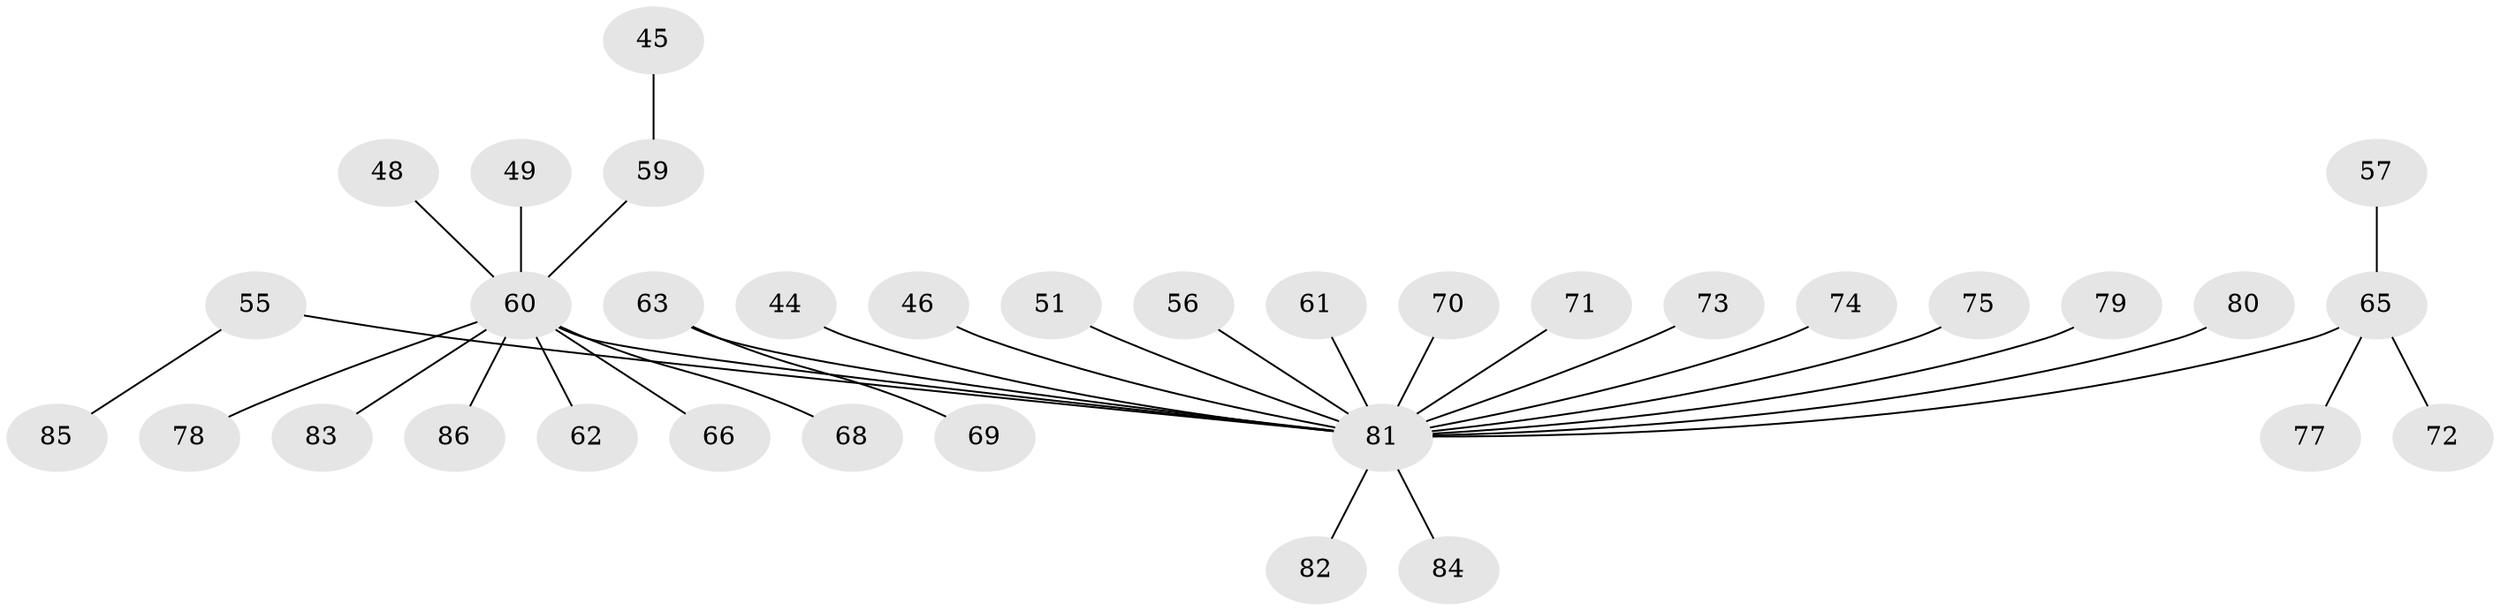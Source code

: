 // original degree distribution, {7: 0.011627906976744186, 4: 0.09302325581395349, 6: 0.011627906976744186, 1: 0.4883720930232558, 3: 0.13953488372093023, 2: 0.2441860465116279, 5: 0.011627906976744186}
// Generated by graph-tools (version 1.1) at 2025/56/03/04/25 21:56:57]
// undirected, 34 vertices, 33 edges
graph export_dot {
graph [start="1"]
  node [color=gray90,style=filled];
  44;
  45;
  46;
  48 [super="+30"];
  49 [super="+37"];
  51;
  55;
  56;
  57;
  59 [super="+24"];
  60 [super="+23+17+20+27+15+31"];
  61;
  62;
  63;
  65 [super="+52"];
  66 [super="+16"];
  68;
  69;
  70;
  71;
  72;
  73;
  74;
  75;
  77;
  78;
  79;
  80;
  81 [super="+64+76+38+39+40+42+43"];
  82;
  83;
  84;
  85;
  86;
  44 -- 81;
  45 -- 59;
  46 -- 81;
  48 -- 60;
  49 -- 60;
  51 -- 81;
  55 -- 85;
  55 -- 81;
  56 -- 81;
  57 -- 65;
  59 -- 60;
  60 -- 78;
  60 -- 68;
  60 -- 83;
  60 -- 62;
  60 -- 66;
  60 -- 86;
  60 -- 81;
  61 -- 81;
  63 -- 69;
  63 -- 81;
  65 -- 81;
  65 -- 72;
  65 -- 77;
  70 -- 81;
  71 -- 81;
  73 -- 81;
  74 -- 81;
  75 -- 81;
  79 -- 81;
  80 -- 81;
  81 -- 82;
  81 -- 84;
}
